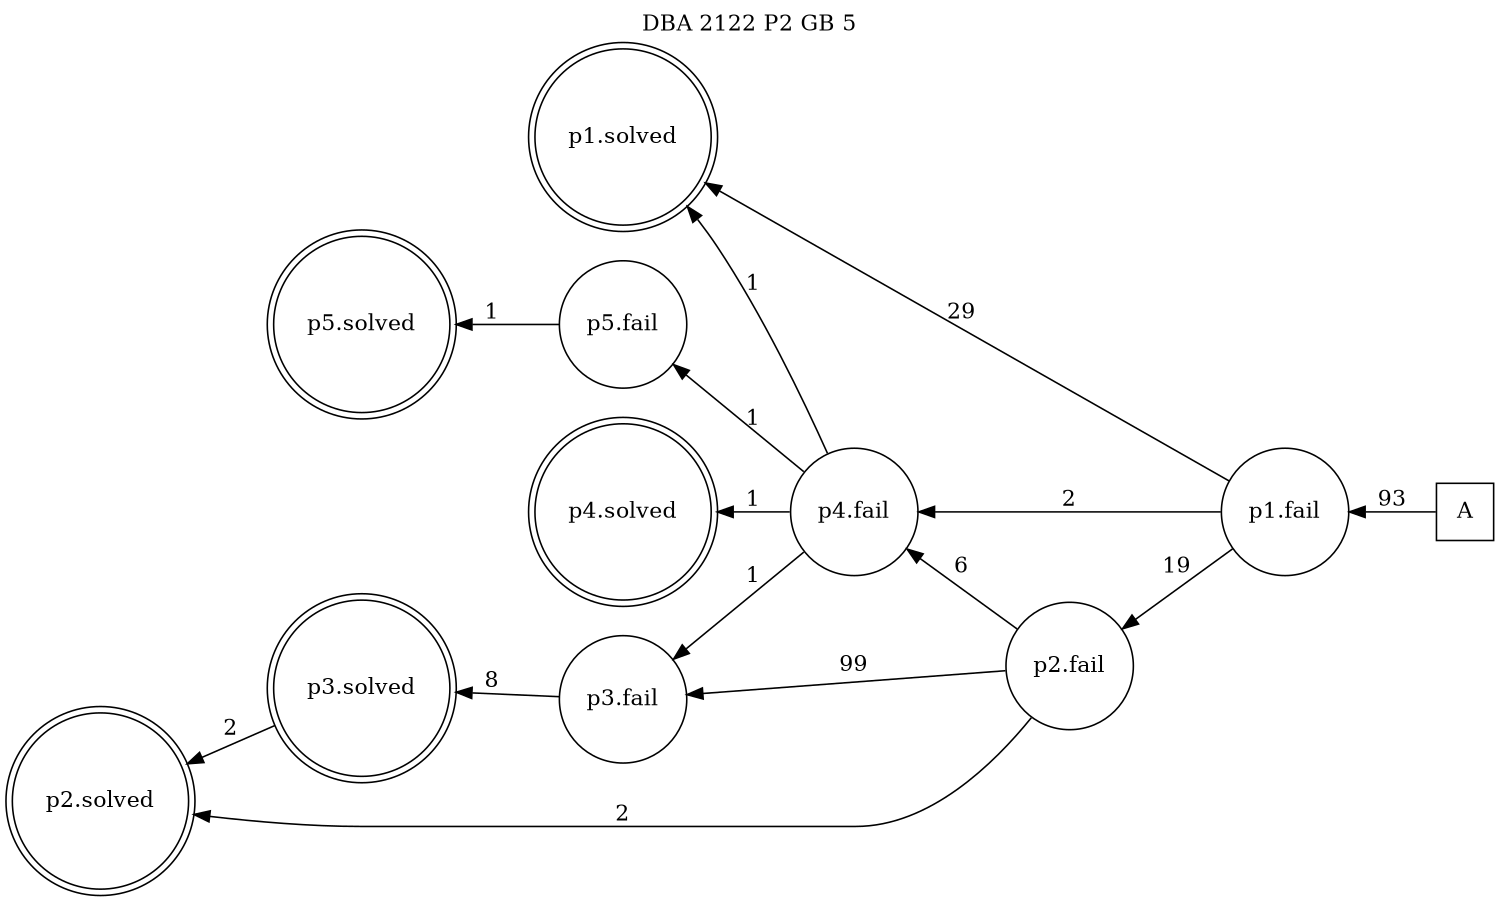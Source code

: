 digraph DBA_2122_P2_GB_5_GOOD {
labelloc="tl"
label= " DBA 2122 P2 GB 5 "
rankdir="RL";
graph [ size=" 10 , 10 !"]

"A" [shape="square" label="A"]
"p1.fail" [shape="circle" label="p1.fail"]
"p1.solved" [shape="doublecircle" label="p1.solved"]
"p2.fail" [shape="circle" label="p2.fail"]
"p3.fail" [shape="circle" label="p3.fail"]
"p4.fail" [shape="circle" label="p4.fail"]
"p2.solved" [shape="doublecircle" label="p2.solved"]
"p3.solved" [shape="doublecircle" label="p3.solved"]
"p4.solved" [shape="doublecircle" label="p4.solved"]
"p5.fail" [shape="circle" label="p5.fail"]
"p5.solved" [shape="doublecircle" label="p5.solved"]
"A" -> "p1.fail" [ label=93]
"p1.fail" -> "p1.solved" [ label=29]
"p1.fail" -> "p2.fail" [ label=19]
"p1.fail" -> "p4.fail" [ label=2]
"p2.fail" -> "p3.fail" [ label=99]
"p2.fail" -> "p4.fail" [ label=6]
"p2.fail" -> "p2.solved" [ label=2]
"p3.fail" -> "p3.solved" [ label=8]
"p4.fail" -> "p1.solved" [ label=1]
"p4.fail" -> "p3.fail" [ label=1]
"p4.fail" -> "p4.solved" [ label=1]
"p4.fail" -> "p5.fail" [ label=1]
"p3.solved" -> "p2.solved" [ label=2]
"p5.fail" -> "p5.solved" [ label=1]
}
